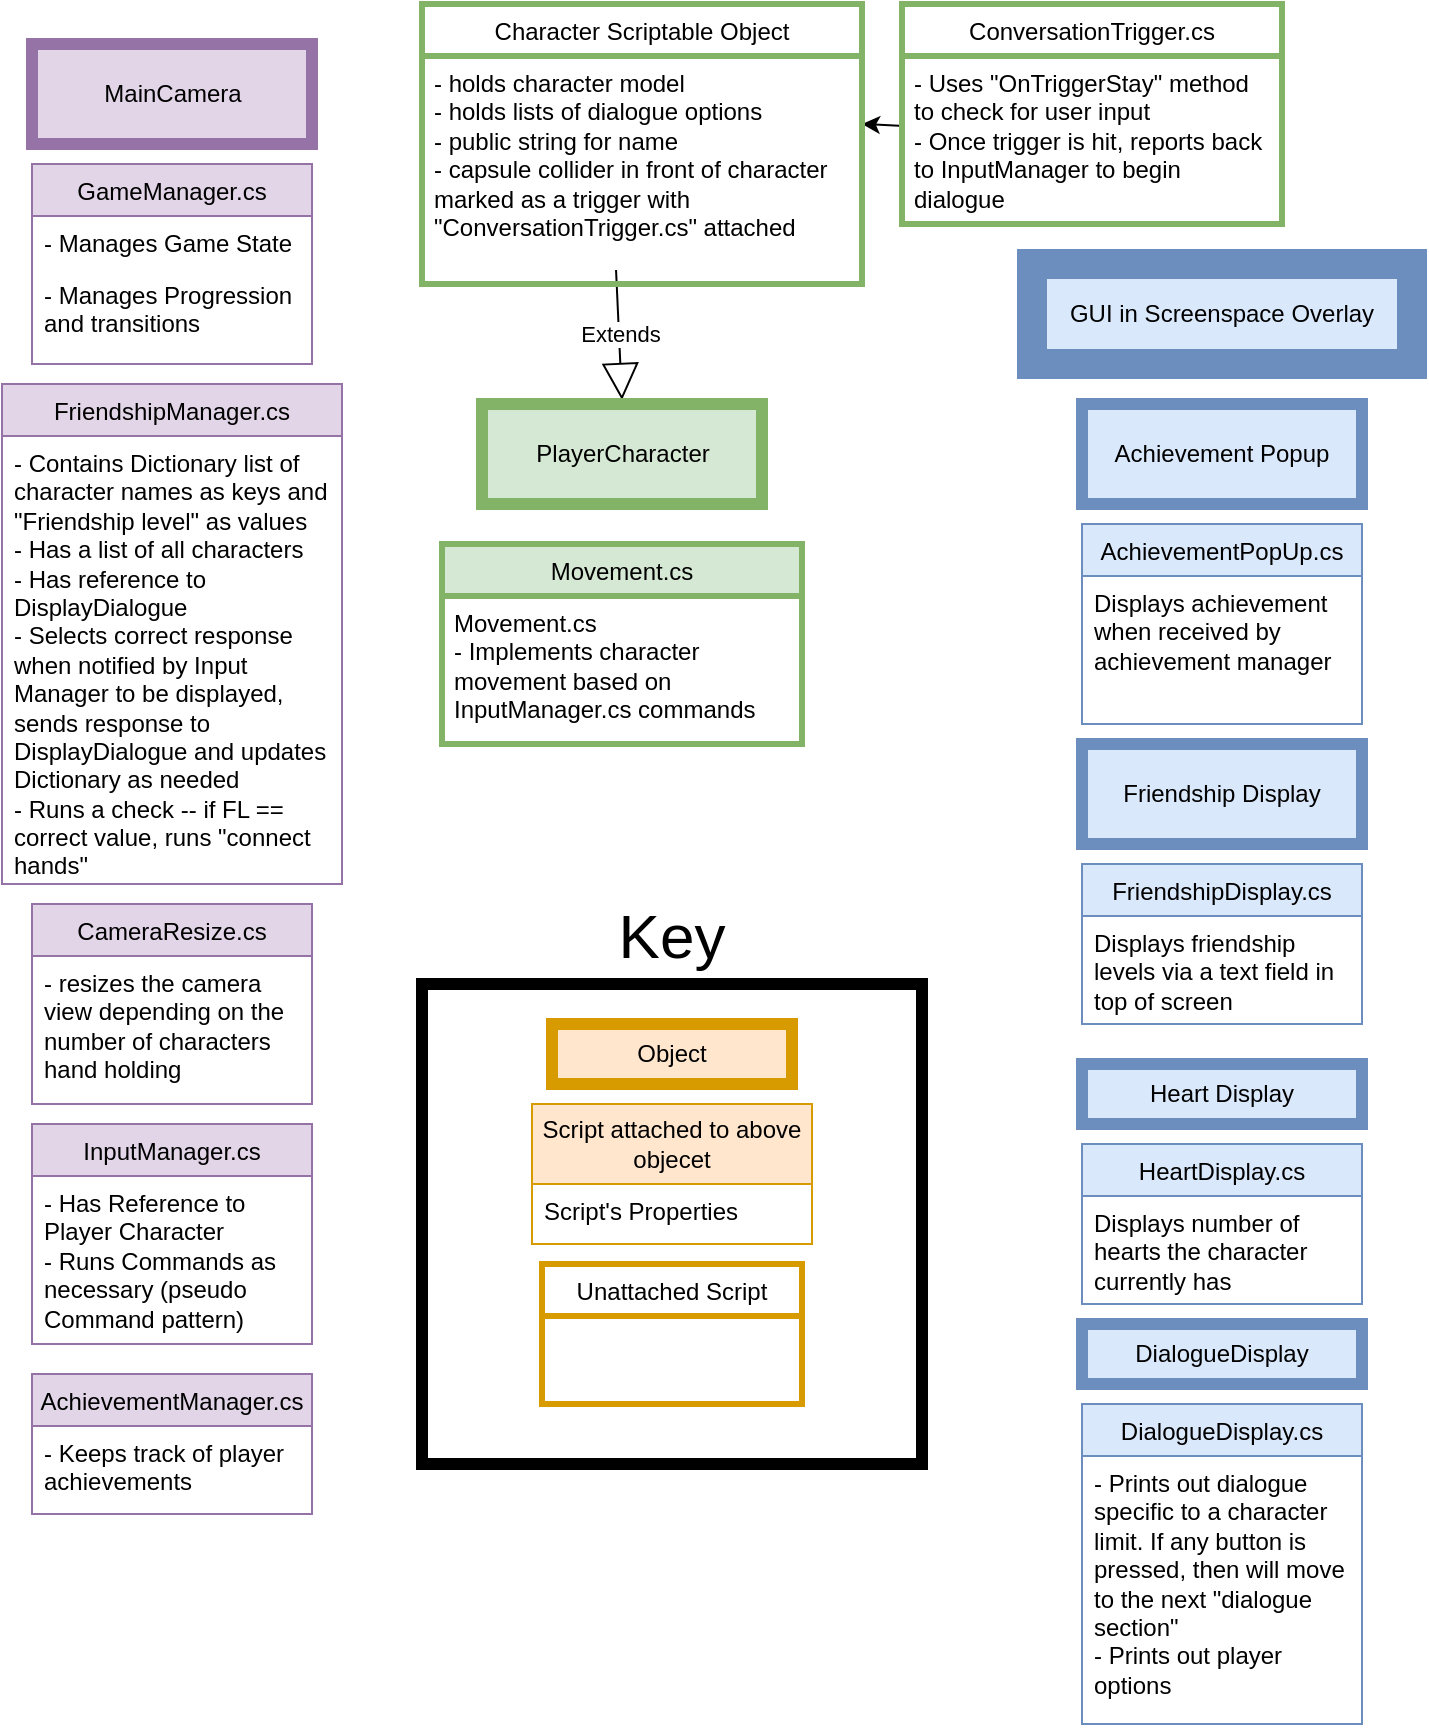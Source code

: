 <mxfile version="13.6.2" type="device"><diagram id="2s_4ijazz3gSc9N7f83i" name="Page-1"><mxGraphModel dx="1422" dy="713" grid="1" gridSize="10" guides="1" tooltips="1" connect="1" arrows="1" fold="1" page="1" pageScale="1" pageWidth="850" pageHeight="1100" math="0" shadow="0"><root><mxCell id="0"/><mxCell id="1" parent="0"/><mxCell id="L3QuDQxkOfFWY69BqCWj-5" value="MainCamera" style="html=1;fillColor=#e1d5e7;strokeColor=#9673a6;perimeterSpacing=16;rounded=0;shadow=0;strokeWidth=6;" vertex="1" parent="1"><mxGeometry x="75" y="70" width="140" height="50" as="geometry"/></mxCell><mxCell id="L3QuDQxkOfFWY69BqCWj-6" value="GameManager.cs" style="swimlane;fontStyle=0;childLayout=stackLayout;horizontal=1;startSize=26;fillColor=#e1d5e7;horizontalStack=0;resizeParent=1;resizeParentMax=0;resizeLast=0;collapsible=1;marginBottom=0;strokeColor=#9673a6;" vertex="1" parent="1"><mxGeometry x="75" y="130" width="140" height="100" as="geometry"/></mxCell><mxCell id="L3QuDQxkOfFWY69BqCWj-7" value="- Manages Game State" style="text;strokeColor=none;fillColor=none;align=left;verticalAlign=top;spacingLeft=4;spacingRight=4;overflow=hidden;rotatable=0;points=[[0,0.5],[1,0.5]];portConstraint=eastwest;" vertex="1" parent="L3QuDQxkOfFWY69BqCWj-6"><mxGeometry y="26" width="140" height="26" as="geometry"/></mxCell><mxCell id="L3QuDQxkOfFWY69BqCWj-8" value="- Manages Progression and transitions" style="text;strokeColor=none;fillColor=none;align=left;verticalAlign=top;spacingLeft=4;spacingRight=4;overflow=hidden;rotatable=0;points=[[0,0.5],[1,0.5]];portConstraint=eastwest;whiteSpace=wrap;" vertex="1" parent="L3QuDQxkOfFWY69BqCWj-6"><mxGeometry y="52" width="140" height="48" as="geometry"/></mxCell><mxCell id="L3QuDQxkOfFWY69BqCWj-11" value="FriendshipManager.cs" style="swimlane;fontStyle=0;childLayout=stackLayout;horizontal=1;startSize=26;fillColor=#e1d5e7;horizontalStack=0;resizeParent=1;resizeParentMax=0;resizeLast=0;collapsible=1;marginBottom=0;strokeColor=#9673a6;" vertex="1" parent="1"><mxGeometry x="60" y="240" width="170" height="250" as="geometry"/></mxCell><mxCell id="L3QuDQxkOfFWY69BqCWj-12" value="- Contains Dictionary list of character names as keys and &quot;Friendship level&quot; as values&#10;- Has a list of all characters&#10;- Has reference to DisplayDialogue&#10;- Selects correct response when notified by Input Manager to be displayed, sends response to DisplayDialogue and updates Dictionary as needed&#10;- Runs a check -- if FL == correct value, runs &quot;connect hands&quot;" style="text;strokeColor=none;fillColor=none;align=left;verticalAlign=top;spacingLeft=4;spacingRight=4;overflow=hidden;rotatable=0;points=[[0,0.5],[1,0.5]];portConstraint=eastwest;whiteSpace=wrap;" vertex="1" parent="L3QuDQxkOfFWY69BqCWj-11"><mxGeometry y="26" width="170" height="224" as="geometry"/></mxCell><mxCell id="L3QuDQxkOfFWY69BqCWj-14" value="CameraResize.cs" style="swimlane;fontStyle=0;childLayout=stackLayout;horizontal=1;startSize=26;fillColor=#e1d5e7;horizontalStack=0;resizeParent=1;resizeParentMax=0;resizeLast=0;collapsible=1;marginBottom=0;strokeColor=#9673a6;" vertex="1" parent="1"><mxGeometry x="75" y="500" width="140" height="100" as="geometry"/></mxCell><mxCell id="L3QuDQxkOfFWY69BqCWj-15" value="- resizes the camera view depending on the number of characters hand holding" style="text;strokeColor=none;fillColor=none;align=left;verticalAlign=top;spacingLeft=4;spacingRight=4;overflow=hidden;rotatable=0;points=[[0,0.5],[1,0.5]];portConstraint=eastwest;whiteSpace=wrap;" vertex="1" parent="L3QuDQxkOfFWY69BqCWj-14"><mxGeometry y="26" width="140" height="74" as="geometry"/></mxCell><mxCell id="L3QuDQxkOfFWY69BqCWj-16" value="InputManager.cs" style="swimlane;fontStyle=0;childLayout=stackLayout;horizontal=1;startSize=26;fillColor=#e1d5e7;horizontalStack=0;resizeParent=1;resizeParentMax=0;resizeLast=0;collapsible=1;marginBottom=0;strokeColor=#9673a6;" vertex="1" parent="1"><mxGeometry x="75" y="610" width="140" height="110" as="geometry"/></mxCell><mxCell id="L3QuDQxkOfFWY69BqCWj-17" value="- Has Reference to Player Character&#10;- Runs Commands as necessary (pseudo Command pattern)" style="text;strokeColor=none;fillColor=none;align=left;verticalAlign=top;spacingLeft=4;spacingRight=4;overflow=hidden;rotatable=0;points=[[0,0.5],[1,0.5]];portConstraint=eastwest;whiteSpace=wrap;" vertex="1" parent="L3QuDQxkOfFWY69BqCWj-16"><mxGeometry y="26" width="140" height="84" as="geometry"/></mxCell><mxCell id="L3QuDQxkOfFWY69BqCWj-25" value="Extends" style="endArrow=block;endSize=16;endFill=0;html=1;exitX=0.441;exitY=1.026;exitDx=0;exitDy=0;exitPerimeter=0;entryX=0.5;entryY=0.171;entryDx=0;entryDy=0;entryPerimeter=0;" edge="1" parent="1" target="L3QuDQxkOfFWY69BqCWj-26"><mxGeometry width="160" relative="1" as="geometry"><mxPoint x="367.02" y="182.964" as="sourcePoint"/><mxPoint x="610" y="220" as="targetPoint"/></mxGeometry></mxCell><mxCell id="L3QuDQxkOfFWY69BqCWj-26" value="PlayerCharacter" style="html=1;fillColor=#d5e8d4;strokeColor=#82b366;perimeterSpacing=16;rounded=0;shadow=0;strokeWidth=6;" vertex="1" parent="1"><mxGeometry x="300" y="250" width="140" height="50" as="geometry"/></mxCell><mxCell id="L3QuDQxkOfFWY69BqCWj-31" value="" style="endArrow=classic;html=1;entryX=1;entryY=0.5;entryDx=0;entryDy=0;exitX=0.005;exitY=0.417;exitDx=0;exitDy=0;exitPerimeter=0;" edge="1" parent="1" source="L3QuDQxkOfFWY69BqCWj-30"><mxGeometry width="50" height="50" relative="1" as="geometry"><mxPoint x="550" y="270" as="sourcePoint"/><mxPoint x="490" y="110" as="targetPoint"/></mxGeometry></mxCell><mxCell id="L3QuDQxkOfFWY69BqCWj-20" value="Character Scriptable Object" style="swimlane;fontStyle=0;childLayout=stackLayout;horizontal=1;startSize=26;horizontalStack=0;resizeParent=1;resizeParentMax=0;resizeLast=0;collapsible=1;marginBottom=0;strokeColor=#82b366;strokeWidth=3;fillColor=#FFFFFF;" vertex="1" parent="1"><mxGeometry x="270" y="50" width="220" height="140" as="geometry"/></mxCell><mxCell id="L3QuDQxkOfFWY69BqCWj-22" value="- holds character model&#10;- holds lists of dialogue options&#10;- public string for name&#10;- capsule collider in front of character marked as a trigger with &quot;ConversationTrigger.cs&quot; attached" style="text;strokeColor=none;fillColor=none;align=left;verticalAlign=top;spacingLeft=4;spacingRight=4;overflow=hidden;rotatable=0;points=[[0,0.5],[1,0.5]];portConstraint=eastwest;whiteSpace=wrap;" vertex="1" parent="L3QuDQxkOfFWY69BqCWj-20"><mxGeometry y="26" width="220" height="114" as="geometry"/></mxCell><mxCell id="L3QuDQxkOfFWY69BqCWj-23" value="Movement.cs" style="swimlane;fontStyle=0;childLayout=stackLayout;horizontal=1;startSize=26;horizontalStack=0;resizeParent=1;resizeParentMax=0;resizeLast=0;collapsible=1;marginBottom=0;strokeColor=#82b366;strokeWidth=3;fillColor=#d5e8d4;" vertex="1" parent="1"><mxGeometry x="280" y="320" width="180" height="100" as="geometry"/></mxCell><mxCell id="L3QuDQxkOfFWY69BqCWj-24" value="Movement.cs&#10;- Implements character movement based on InputManager.cs commands" style="text;strokeColor=none;fillColor=none;align=left;verticalAlign=top;spacingLeft=4;spacingRight=4;overflow=hidden;rotatable=0;points=[[0,0.5],[1,0.5]];portConstraint=eastwest;whiteSpace=wrap;" vertex="1" parent="L3QuDQxkOfFWY69BqCWj-23"><mxGeometry y="26" width="180" height="74" as="geometry"/></mxCell><mxCell id="L3QuDQxkOfFWY69BqCWj-29" value="ConversationTrigger.cs" style="swimlane;fontStyle=0;childLayout=stackLayout;horizontal=1;startSize=26;horizontalStack=0;resizeParent=1;resizeParentMax=0;resizeLast=0;collapsible=1;marginBottom=0;strokeColor=#82b366;strokeWidth=3;fillColor=#FFFFFF;" vertex="1" parent="1"><mxGeometry x="510" y="50" width="190" height="110" as="geometry"/></mxCell><mxCell id="L3QuDQxkOfFWY69BqCWj-30" value="- Uses &quot;OnTriggerStay&quot; method to check for user input &#10;- Once trigger is hit, reports back to InputManager to begin dialogue" style="text;strokeColor=none;fillColor=none;align=left;verticalAlign=top;spacingLeft=4;spacingRight=4;overflow=hidden;rotatable=0;points=[[0,0.5],[1,0.5]];portConstraint=eastwest;whiteSpace=wrap;" vertex="1" parent="L3QuDQxkOfFWY69BqCWj-29"><mxGeometry y="26" width="190" height="84" as="geometry"/></mxCell><mxCell id="L3QuDQxkOfFWY69BqCWj-32" value="GUI in Screenspace Overlay" style="html=1;fillColor=#dae8fc;strokeColor=#6c8ebf;perimeterSpacing=16;rounded=0;shadow=0;strokeWidth=15;whiteSpace=wrap;" vertex="1" parent="1"><mxGeometry x="575" y="180" width="190" height="50" as="geometry"/></mxCell><mxCell id="L3QuDQxkOfFWY69BqCWj-35" value="Achievement Popup" style="html=1;fillColor=#dae8fc;strokeColor=#6c8ebf;perimeterSpacing=16;rounded=0;shadow=0;strokeWidth=6;whiteSpace=wrap;" vertex="1" parent="1"><mxGeometry x="600" y="250" width="140" height="50" as="geometry"/></mxCell><mxCell id="L3QuDQxkOfFWY69BqCWj-36" value="Friendship Display" style="html=1;fillColor=#dae8fc;strokeColor=#6c8ebf;perimeterSpacing=16;rounded=0;shadow=0;strokeWidth=6;whiteSpace=wrap;" vertex="1" parent="1"><mxGeometry x="600" y="420" width="140" height="50" as="geometry"/></mxCell><mxCell id="L3QuDQxkOfFWY69BqCWj-39" value="DialogueDisplay" style="html=1;fillColor=#dae8fc;strokeColor=#6c8ebf;perimeterSpacing=16;rounded=0;shadow=0;strokeWidth=6;whiteSpace=wrap;" vertex="1" parent="1"><mxGeometry x="600" y="710" width="140" height="30" as="geometry"/></mxCell><mxCell id="L3QuDQxkOfFWY69BqCWj-42" value="AchievementManager.cs" style="swimlane;fontStyle=0;childLayout=stackLayout;horizontal=1;startSize=26;fillColor=#e1d5e7;horizontalStack=0;resizeParent=1;resizeParentMax=0;resizeLast=0;collapsible=1;marginBottom=0;strokeColor=#9673a6;" vertex="1" parent="1"><mxGeometry x="75" y="735" width="140" height="70" as="geometry"/></mxCell><mxCell id="L3QuDQxkOfFWY69BqCWj-43" value="- Keeps track of player achievements" style="text;strokeColor=none;fillColor=none;align=left;verticalAlign=top;spacingLeft=4;spacingRight=4;overflow=hidden;rotatable=0;points=[[0,0.5],[1,0.5]];portConstraint=eastwest;whiteSpace=wrap;" vertex="1" parent="L3QuDQxkOfFWY69BqCWj-42"><mxGeometry y="26" width="140" height="44" as="geometry"/></mxCell><mxCell id="L3QuDQxkOfFWY69BqCWj-44" value="Heart Display" style="html=1;fillColor=#dae8fc;strokeColor=#6c8ebf;perimeterSpacing=16;rounded=0;shadow=0;strokeWidth=6;whiteSpace=wrap;" vertex="1" parent="1"><mxGeometry x="600" y="580" width="140" height="30" as="geometry"/></mxCell><mxCell id="L3QuDQxkOfFWY69BqCWj-33" value="AchievementPopUp.cs" style="swimlane;fontStyle=0;childLayout=stackLayout;horizontal=1;startSize=26;fillColor=#dae8fc;horizontalStack=0;resizeParent=1;resizeParentMax=0;resizeLast=0;collapsible=1;marginBottom=0;strokeColor=#6c8ebf;" vertex="1" parent="1"><mxGeometry x="600" y="310" width="140" height="100" as="geometry"/></mxCell><mxCell id="L3QuDQxkOfFWY69BqCWj-34" value="Displays achievement when received by achievement manager" style="text;strokeColor=none;fillColor=none;align=left;verticalAlign=top;spacingLeft=4;spacingRight=4;overflow=hidden;rotatable=0;points=[[0,0.5],[1,0.5]];portConstraint=eastwest;whiteSpace=wrap;" vertex="1" parent="L3QuDQxkOfFWY69BqCWj-33"><mxGeometry y="26" width="140" height="74" as="geometry"/></mxCell><mxCell id="L3QuDQxkOfFWY69BqCWj-37" value="FriendshipDisplay.cs" style="swimlane;fontStyle=0;childLayout=stackLayout;horizontal=1;startSize=26;fillColor=#dae8fc;horizontalStack=0;resizeParent=1;resizeParentMax=0;resizeLast=0;collapsible=1;marginBottom=0;strokeColor=#6c8ebf;" vertex="1" parent="1"><mxGeometry x="600" y="480" width="140" height="80" as="geometry"/></mxCell><mxCell id="L3QuDQxkOfFWY69BqCWj-38" value="Displays friendship levels via a text field in top of screen&#10;" style="text;strokeColor=none;fillColor=none;align=left;verticalAlign=top;spacingLeft=4;spacingRight=4;overflow=hidden;rotatable=0;points=[[0,0.5],[1,0.5]];portConstraint=eastwest;whiteSpace=wrap;" vertex="1" parent="L3QuDQxkOfFWY69BqCWj-37"><mxGeometry y="26" width="140" height="54" as="geometry"/></mxCell><mxCell id="L3QuDQxkOfFWY69BqCWj-40" value="DialogueDisplay.cs" style="swimlane;fontStyle=0;childLayout=stackLayout;horizontal=1;startSize=26;fillColor=#dae8fc;horizontalStack=0;resizeParent=1;resizeParentMax=0;resizeLast=0;collapsible=1;marginBottom=0;strokeColor=#6c8ebf;" vertex="1" parent="1"><mxGeometry x="600" y="750" width="140" height="160" as="geometry"/></mxCell><mxCell id="L3QuDQxkOfFWY69BqCWj-41" value="- Prints out dialogue specific to a character limit. If any button is pressed, then will move to the next &quot;dialogue section&quot; &#10;- Prints out player options" style="text;strokeColor=none;fillColor=none;align=left;verticalAlign=top;spacingLeft=4;spacingRight=4;overflow=hidden;rotatable=0;points=[[0,0.5],[1,0.5]];portConstraint=eastwest;whiteSpace=wrap;" vertex="1" parent="L3QuDQxkOfFWY69BqCWj-40"><mxGeometry y="26" width="140" height="134" as="geometry"/></mxCell><mxCell id="L3QuDQxkOfFWY69BqCWj-45" value="HeartDisplay.cs" style="swimlane;fontStyle=0;childLayout=stackLayout;horizontal=1;startSize=26;fillColor=#dae8fc;horizontalStack=0;resizeParent=1;resizeParentMax=0;resizeLast=0;collapsible=1;marginBottom=0;strokeColor=#6c8ebf;" vertex="1" parent="1"><mxGeometry x="600" y="620" width="140" height="80" as="geometry"/></mxCell><mxCell id="L3QuDQxkOfFWY69BqCWj-46" value="Displays number of hearts the character currently has" style="text;strokeColor=none;fillColor=none;align=left;verticalAlign=top;spacingLeft=4;spacingRight=4;overflow=hidden;rotatable=0;points=[[0,0.5],[1,0.5]];portConstraint=eastwest;whiteSpace=wrap;" vertex="1" parent="L3QuDQxkOfFWY69BqCWj-45"><mxGeometry y="26" width="140" height="54" as="geometry"/></mxCell><mxCell id="L3QuDQxkOfFWY69BqCWj-47" value="Object" style="rounded=0;whiteSpace=wrap;html=1;shadow=0;strokeWidth=6;fillColor=#ffe6cc;strokeColor=#d79b00;" vertex="1" parent="1"><mxGeometry x="335" y="560" width="120" height="30" as="geometry"/></mxCell><mxCell id="L3QuDQxkOfFWY69BqCWj-52" value="" style="rounded=0;whiteSpace=wrap;html=1;shadow=0;strokeWidth=6;fillColor=none;gradientColor=none;" vertex="1" parent="1"><mxGeometry x="270" y="540" width="250" height="240" as="geometry"/></mxCell><mxCell id="L3QuDQxkOfFWY69BqCWj-53" value="&lt;font style=&quot;font-size: 31px&quot;&gt;Key&lt;/font&gt;" style="text;html=1;strokeColor=none;fillColor=none;align=center;verticalAlign=middle;whiteSpace=wrap;rounded=0;shadow=0;" vertex="1" parent="1"><mxGeometry x="375" y="506" width="40" height="20" as="geometry"/></mxCell><mxCell id="L3QuDQxkOfFWY69BqCWj-48" value="Script attached to above objecet" style="swimlane;fontStyle=0;childLayout=stackLayout;horizontal=1;startSize=40;fillColor=#ffe6cc;horizontalStack=0;resizeParent=1;resizeParentMax=0;resizeLast=0;collapsible=1;marginBottom=0;strokeColor=#d79b00;whiteSpace=wrap;" vertex="1" parent="1"><mxGeometry x="325" y="600" width="140" height="70" as="geometry"/></mxCell><mxCell id="L3QuDQxkOfFWY69BqCWj-49" value="Script's Properties" style="text;strokeColor=none;fillColor=none;align=left;verticalAlign=top;spacingLeft=4;spacingRight=4;overflow=hidden;rotatable=0;points=[[0,0.5],[1,0.5]];portConstraint=eastwest;whiteSpace=wrap;" vertex="1" parent="L3QuDQxkOfFWY69BqCWj-48"><mxGeometry y="40" width="140" height="30" as="geometry"/></mxCell><mxCell id="L3QuDQxkOfFWY69BqCWj-50" value="Unattached Script" style="swimlane;fontStyle=0;childLayout=stackLayout;horizontal=1;startSize=26;horizontalStack=0;resizeParent=1;resizeParentMax=0;resizeLast=0;collapsible=1;marginBottom=0;strokeColor=#d79b00;strokeWidth=3;fillColor=none;" vertex="1" parent="1"><mxGeometry x="330" y="680" width="130" height="70" as="geometry"/></mxCell></root></mxGraphModel></diagram></mxfile>